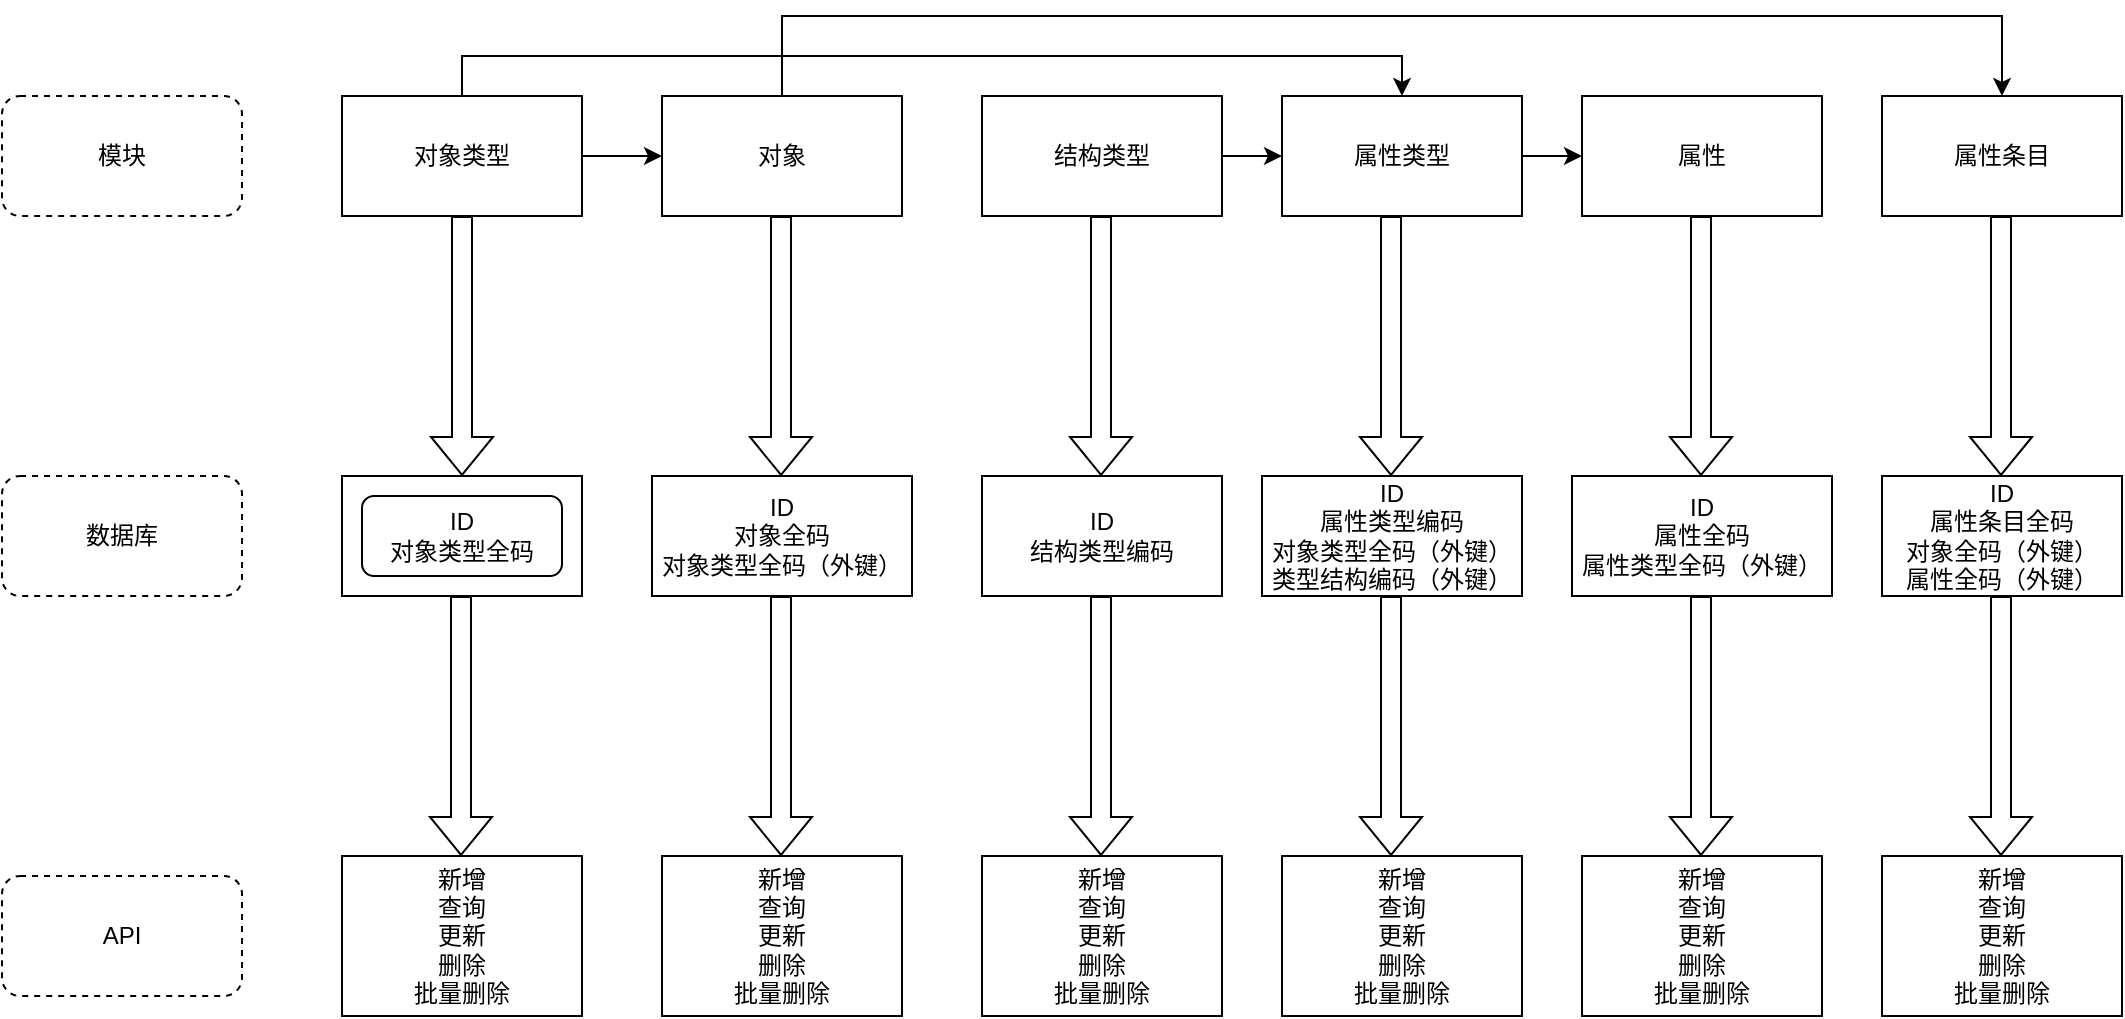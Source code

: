 <mxfile version="20.2.7" type="github">
  <diagram id="1CONTttXrJL3eCz_d6RR" name="第 1 页">
    <mxGraphModel dx="868" dy="620" grid="1" gridSize="10" guides="1" tooltips="1" connect="1" arrows="1" fold="1" page="1" pageScale="1" pageWidth="827" pageHeight="1169" math="0" shadow="0">
      <root>
        <mxCell id="0" />
        <mxCell id="1" parent="0" />
        <mxCell id="sJzGx4FhJefqnYnKV2_w-4" style="edgeStyle=orthogonalEdgeStyle;rounded=0;orthogonalLoop=1;jettySize=auto;html=1;entryX=0;entryY=0.5;entryDx=0;entryDy=0;" edge="1" parent="1" source="sJzGx4FhJefqnYnKV2_w-2" target="sJzGx4FhJefqnYnKV2_w-3">
          <mxGeometry relative="1" as="geometry" />
        </mxCell>
        <mxCell id="sJzGx4FhJefqnYnKV2_w-9" style="edgeStyle=orthogonalEdgeStyle;rounded=0;orthogonalLoop=1;jettySize=auto;html=1;entryX=0.5;entryY=0;entryDx=0;entryDy=0;" edge="1" parent="1" source="sJzGx4FhJefqnYnKV2_w-2" target="sJzGx4FhJefqnYnKV2_w-6">
          <mxGeometry relative="1" as="geometry">
            <Array as="points">
              <mxPoint x="370" y="50" />
              <mxPoint x="840" y="50" />
            </Array>
          </mxGeometry>
        </mxCell>
        <mxCell id="sJzGx4FhJefqnYnKV2_w-31" style="edgeStyle=orthogonalEdgeStyle;rounded=0;orthogonalLoop=1;jettySize=auto;html=1;entryX=0.5;entryY=0;entryDx=0;entryDy=0;shape=flexArrow;" edge="1" parent="1" source="sJzGx4FhJefqnYnKV2_w-2" target="sJzGx4FhJefqnYnKV2_w-14">
          <mxGeometry relative="1" as="geometry" />
        </mxCell>
        <mxCell id="sJzGx4FhJefqnYnKV2_w-2" value="对象类型" style="rounded=0;whiteSpace=wrap;html=1;" vertex="1" parent="1">
          <mxGeometry x="310" y="70" width="120" height="60" as="geometry" />
        </mxCell>
        <mxCell id="sJzGx4FhJefqnYnKV2_w-13" style="edgeStyle=orthogonalEdgeStyle;rounded=0;orthogonalLoop=1;jettySize=auto;html=1;entryX=0.5;entryY=0;entryDx=0;entryDy=0;" edge="1" parent="1" source="sJzGx4FhJefqnYnKV2_w-3" target="sJzGx4FhJefqnYnKV2_w-8">
          <mxGeometry relative="1" as="geometry">
            <Array as="points">
              <mxPoint x="530" y="30" />
              <mxPoint x="1140" y="30" />
            </Array>
          </mxGeometry>
        </mxCell>
        <mxCell id="sJzGx4FhJefqnYnKV2_w-3" value="对象" style="rounded=0;whiteSpace=wrap;html=1;" vertex="1" parent="1">
          <mxGeometry x="470" y="70" width="120" height="60" as="geometry" />
        </mxCell>
        <mxCell id="sJzGx4FhJefqnYnKV2_w-11" style="edgeStyle=orthogonalEdgeStyle;rounded=0;orthogonalLoop=1;jettySize=auto;html=1;" edge="1" parent="1" source="sJzGx4FhJefqnYnKV2_w-5" target="sJzGx4FhJefqnYnKV2_w-6">
          <mxGeometry relative="1" as="geometry" />
        </mxCell>
        <mxCell id="sJzGx4FhJefqnYnKV2_w-5" value="结构类型" style="rounded=0;whiteSpace=wrap;html=1;" vertex="1" parent="1">
          <mxGeometry x="630" y="70" width="120" height="60" as="geometry" />
        </mxCell>
        <mxCell id="sJzGx4FhJefqnYnKV2_w-12" style="edgeStyle=orthogonalEdgeStyle;rounded=0;orthogonalLoop=1;jettySize=auto;html=1;" edge="1" parent="1" source="sJzGx4FhJefqnYnKV2_w-6" target="sJzGx4FhJefqnYnKV2_w-7">
          <mxGeometry relative="1" as="geometry" />
        </mxCell>
        <mxCell id="sJzGx4FhJefqnYnKV2_w-6" value="属性类型" style="rounded=0;whiteSpace=wrap;html=1;" vertex="1" parent="1">
          <mxGeometry x="780" y="70" width="120" height="60" as="geometry" />
        </mxCell>
        <mxCell id="sJzGx4FhJefqnYnKV2_w-7" value="属性" style="rounded=0;whiteSpace=wrap;html=1;" vertex="1" parent="1">
          <mxGeometry x="930" y="70" width="120" height="60" as="geometry" />
        </mxCell>
        <mxCell id="sJzGx4FhJefqnYnKV2_w-8" value="属性条目" style="rounded=0;whiteSpace=wrap;html=1;" vertex="1" parent="1">
          <mxGeometry x="1080" y="70" width="120" height="60" as="geometry" />
        </mxCell>
        <mxCell id="sJzGx4FhJefqnYnKV2_w-14" value="" style="rounded=0;whiteSpace=wrap;html=1;" vertex="1" parent="1">
          <mxGeometry x="310" y="260" width="120" height="60" as="geometry" />
        </mxCell>
        <mxCell id="sJzGx4FhJefqnYnKV2_w-15" value="ID&lt;br&gt;对象全码&lt;br&gt;对象类型全码（外键）" style="rounded=0;whiteSpace=wrap;html=1;" vertex="1" parent="1">
          <mxGeometry x="465" y="260" width="130" height="60" as="geometry" />
        </mxCell>
        <mxCell id="sJzGx4FhJefqnYnKV2_w-16" value="ID&lt;br&gt;结构类型编码" style="rounded=0;whiteSpace=wrap;html=1;" vertex="1" parent="1">
          <mxGeometry x="630" y="260" width="120" height="60" as="geometry" />
        </mxCell>
        <mxCell id="sJzGx4FhJefqnYnKV2_w-17" value="ID&lt;br&gt;属性类型编码&lt;br&gt;对象类型全码（外键）&lt;br&gt;类型结构编码（外键）" style="rounded=0;whiteSpace=wrap;html=1;" vertex="1" parent="1">
          <mxGeometry x="770" y="260" width="130" height="60" as="geometry" />
        </mxCell>
        <mxCell id="sJzGx4FhJefqnYnKV2_w-18" value="ID&lt;br&gt;属性全码&lt;br&gt;属性类型全码（外键）" style="rounded=0;whiteSpace=wrap;html=1;" vertex="1" parent="1">
          <mxGeometry x="925" y="260" width="130" height="60" as="geometry" />
        </mxCell>
        <mxCell id="sJzGx4FhJefqnYnKV2_w-19" value="ID&lt;br&gt;属性条目全码&lt;br&gt;对象全码（外键）&lt;br&gt;属性全码（外键）" style="rounded=0;whiteSpace=wrap;html=1;" vertex="1" parent="1">
          <mxGeometry x="1080" y="260" width="120" height="60" as="geometry" />
        </mxCell>
        <mxCell id="sJzGx4FhJefqnYnKV2_w-20" value="新增&lt;br&gt;查询&lt;br&gt;更新&lt;br&gt;删除&lt;br&gt;批量删除" style="rounded=0;whiteSpace=wrap;html=1;" vertex="1" parent="1">
          <mxGeometry x="310" y="450" width="120" height="80" as="geometry" />
        </mxCell>
        <mxCell id="sJzGx4FhJefqnYnKV2_w-21" value="新增&lt;br&gt;查询&lt;br&gt;更新&lt;br&gt;删除&lt;br&gt;批量删除" style="rounded=0;whiteSpace=wrap;html=1;" vertex="1" parent="1">
          <mxGeometry x="470" y="450" width="120" height="80" as="geometry" />
        </mxCell>
        <mxCell id="sJzGx4FhJefqnYnKV2_w-22" value="新增&lt;br&gt;查询&lt;br&gt;更新&lt;br&gt;删除&lt;br&gt;批量删除" style="rounded=0;whiteSpace=wrap;html=1;" vertex="1" parent="1">
          <mxGeometry x="630" y="450" width="120" height="80" as="geometry" />
        </mxCell>
        <mxCell id="sJzGx4FhJefqnYnKV2_w-23" value="新增&lt;br&gt;查询&lt;br&gt;更新&lt;br&gt;删除&lt;br&gt;批量删除" style="rounded=0;whiteSpace=wrap;html=1;" vertex="1" parent="1">
          <mxGeometry x="780" y="450" width="120" height="80" as="geometry" />
        </mxCell>
        <mxCell id="sJzGx4FhJefqnYnKV2_w-24" value="新增&lt;br&gt;查询&lt;br&gt;更新&lt;br&gt;删除&lt;br&gt;批量删除" style="rounded=0;whiteSpace=wrap;html=1;" vertex="1" parent="1">
          <mxGeometry x="930" y="450" width="120" height="80" as="geometry" />
        </mxCell>
        <mxCell id="sJzGx4FhJefqnYnKV2_w-25" value="新增&lt;br&gt;查询&lt;br&gt;更新&lt;br&gt;删除&lt;br&gt;批量删除" style="rounded=0;whiteSpace=wrap;html=1;" vertex="1" parent="1">
          <mxGeometry x="1080" y="450" width="120" height="80" as="geometry" />
        </mxCell>
        <mxCell id="sJzGx4FhJefqnYnKV2_w-33" style="edgeStyle=orthogonalEdgeStyle;rounded=0;orthogonalLoop=1;jettySize=auto;html=1;entryX=0.5;entryY=0;entryDx=0;entryDy=0;shape=flexArrow;" edge="1" parent="1">
          <mxGeometry relative="1" as="geometry">
            <mxPoint x="834.5" y="320" as="sourcePoint" />
            <mxPoint x="834.5" y="450" as="targetPoint" />
          </mxGeometry>
        </mxCell>
        <mxCell id="sJzGx4FhJefqnYnKV2_w-34" style="edgeStyle=orthogonalEdgeStyle;rounded=0;orthogonalLoop=1;jettySize=auto;html=1;entryX=0.5;entryY=0;entryDx=0;entryDy=0;shape=flexArrow;" edge="1" parent="1">
          <mxGeometry relative="1" as="geometry">
            <mxPoint x="689.5" y="320" as="sourcePoint" />
            <mxPoint x="689.5" y="450" as="targetPoint" />
          </mxGeometry>
        </mxCell>
        <mxCell id="sJzGx4FhJefqnYnKV2_w-35" style="edgeStyle=orthogonalEdgeStyle;rounded=0;orthogonalLoop=1;jettySize=auto;html=1;entryX=0.5;entryY=0;entryDx=0;entryDy=0;shape=flexArrow;" edge="1" parent="1">
          <mxGeometry relative="1" as="geometry">
            <mxPoint x="529.5" y="320" as="sourcePoint" />
            <mxPoint x="529.5" y="450" as="targetPoint" />
          </mxGeometry>
        </mxCell>
        <mxCell id="sJzGx4FhJefqnYnKV2_w-36" style="edgeStyle=orthogonalEdgeStyle;rounded=0;orthogonalLoop=1;jettySize=auto;html=1;entryX=0.5;entryY=0;entryDx=0;entryDy=0;shape=flexArrow;" edge="1" parent="1">
          <mxGeometry relative="1" as="geometry">
            <mxPoint x="369.5" y="320" as="sourcePoint" />
            <mxPoint x="369.5" y="450" as="targetPoint" />
          </mxGeometry>
        </mxCell>
        <mxCell id="sJzGx4FhJefqnYnKV2_w-37" style="edgeStyle=orthogonalEdgeStyle;rounded=0;orthogonalLoop=1;jettySize=auto;html=1;entryX=0.5;entryY=0;entryDx=0;entryDy=0;shape=flexArrow;" edge="1" parent="1">
          <mxGeometry relative="1" as="geometry">
            <mxPoint x="989.5" y="130" as="sourcePoint" />
            <mxPoint x="989.5" y="260" as="targetPoint" />
          </mxGeometry>
        </mxCell>
        <mxCell id="sJzGx4FhJefqnYnKV2_w-38" style="edgeStyle=orthogonalEdgeStyle;rounded=0;orthogonalLoop=1;jettySize=auto;html=1;entryX=0.5;entryY=0;entryDx=0;entryDy=0;shape=flexArrow;" edge="1" parent="1">
          <mxGeometry relative="1" as="geometry">
            <mxPoint x="834.5" y="130" as="sourcePoint" />
            <mxPoint x="834.5" y="260" as="targetPoint" />
          </mxGeometry>
        </mxCell>
        <mxCell id="sJzGx4FhJefqnYnKV2_w-39" style="edgeStyle=orthogonalEdgeStyle;rounded=0;orthogonalLoop=1;jettySize=auto;html=1;entryX=0.5;entryY=0;entryDx=0;entryDy=0;shape=flexArrow;" edge="1" parent="1">
          <mxGeometry relative="1" as="geometry">
            <mxPoint x="689.5" y="130" as="sourcePoint" />
            <mxPoint x="689.5" y="260" as="targetPoint" />
          </mxGeometry>
        </mxCell>
        <mxCell id="sJzGx4FhJefqnYnKV2_w-40" style="edgeStyle=orthogonalEdgeStyle;rounded=0;orthogonalLoop=1;jettySize=auto;html=1;entryX=0.5;entryY=0;entryDx=0;entryDy=0;shape=flexArrow;" edge="1" parent="1">
          <mxGeometry relative="1" as="geometry">
            <mxPoint x="529.5" y="130" as="sourcePoint" />
            <mxPoint x="529.5" y="260" as="targetPoint" />
          </mxGeometry>
        </mxCell>
        <mxCell id="sJzGx4FhJefqnYnKV2_w-41" style="edgeStyle=orthogonalEdgeStyle;rounded=0;orthogonalLoop=1;jettySize=auto;html=1;entryX=0.5;entryY=0;entryDx=0;entryDy=0;shape=flexArrow;" edge="1" parent="1">
          <mxGeometry relative="1" as="geometry">
            <mxPoint x="989.5" y="320" as="sourcePoint" />
            <mxPoint x="989.5" y="450" as="targetPoint" />
          </mxGeometry>
        </mxCell>
        <mxCell id="sJzGx4FhJefqnYnKV2_w-42" style="edgeStyle=orthogonalEdgeStyle;rounded=0;orthogonalLoop=1;jettySize=auto;html=1;entryX=0.5;entryY=0;entryDx=0;entryDy=0;shape=flexArrow;" edge="1" parent="1">
          <mxGeometry relative="1" as="geometry">
            <mxPoint x="1139.5" y="320" as="sourcePoint" />
            <mxPoint x="1139.5" y="450" as="targetPoint" />
          </mxGeometry>
        </mxCell>
        <mxCell id="sJzGx4FhJefqnYnKV2_w-43" style="edgeStyle=orthogonalEdgeStyle;rounded=0;orthogonalLoop=1;jettySize=auto;html=1;entryX=0.5;entryY=0;entryDx=0;entryDy=0;shape=flexArrow;" edge="1" parent="1">
          <mxGeometry relative="1" as="geometry">
            <mxPoint x="1139.5" y="130" as="sourcePoint" />
            <mxPoint x="1139.5" y="260" as="targetPoint" />
          </mxGeometry>
        </mxCell>
        <mxCell id="sJzGx4FhJefqnYnKV2_w-44" value="ID&lt;br&gt;对象类型全码" style="rounded=1;whiteSpace=wrap;html=1;" vertex="1" parent="1">
          <mxGeometry x="320" y="270" width="100" height="40" as="geometry" />
        </mxCell>
        <mxCell id="sJzGx4FhJefqnYnKV2_w-46" value="API" style="rounded=1;whiteSpace=wrap;html=1;dashed=1;" vertex="1" parent="1">
          <mxGeometry x="140" y="460" width="120" height="60" as="geometry" />
        </mxCell>
        <mxCell id="sJzGx4FhJefqnYnKV2_w-47" value="模块" style="rounded=1;whiteSpace=wrap;html=1;dashed=1;" vertex="1" parent="1">
          <mxGeometry x="140" y="70" width="120" height="60" as="geometry" />
        </mxCell>
        <mxCell id="sJzGx4FhJefqnYnKV2_w-48" value="数据库" style="rounded=1;whiteSpace=wrap;html=1;dashed=1;" vertex="1" parent="1">
          <mxGeometry x="140" y="260" width="120" height="60" as="geometry" />
        </mxCell>
      </root>
    </mxGraphModel>
  </diagram>
</mxfile>
